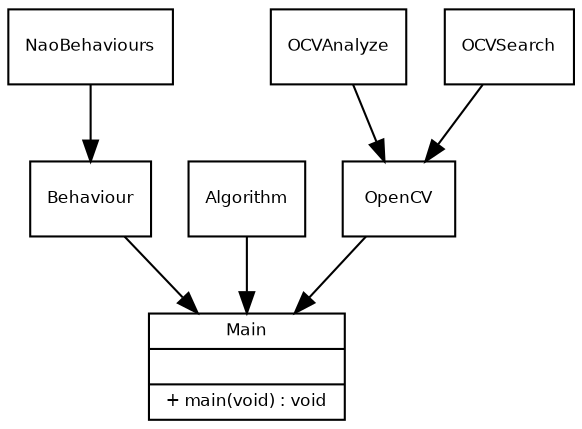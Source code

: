 digraph G {

    fontname = "Bitstream Vera Sans"
    fontsize = 8

    node [
        fontname = "Bitstream Vera Sans"
        fontsize = 8
        shape = "record"
    ]

    edge [
        fontname = "Bitstream Vera Sans"
        fontsize = 8
    ]

    subgraph Algorithm {
        label = "Package: Algorithm"
    }

    subgraph Behaviour {
        label = "Package: Behaviour"

        // Example: Find Cube
        //          Go to Cube
        //          Throw Cube
    }

    subgraph NaoBehaviours {
        label = "Package: Nao"
        // Example: Say Hello
        //          Say Goodbye
        //          Say Abort
    }

    subgraph OpenCV {
        label = "Package: OpenCV"
    }

    subgraph OCVAnalyze {
        label = "Package: OpenCV/Analyze"
        // Analyze found cube
    }

    subgraph OCVSearch {
        label = "Package: OpenCV/Search"
        // Search for cube
    }

    Main [
        label = "{Main|\l|+ main(void) : void\l}"
    ]

    Behaviour -> Main;
    NaoBehaviours -> Behaviour;

    Algorithm -> Main;

    OpenCV    -> Main;
    OCVAnalyze -> OpenCV;
    OCVSearch  -> OpenCV;

}

